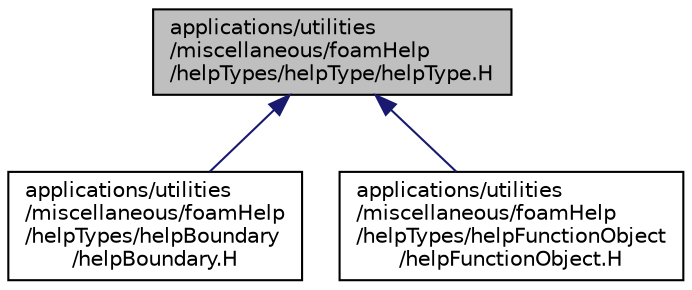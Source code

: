 digraph "applications/utilities/miscellaneous/foamHelp/helpTypes/helpType/helpType.H"
{
  bgcolor="transparent";
  edge [fontname="Helvetica",fontsize="10",labelfontname="Helvetica",labelfontsize="10"];
  node [fontname="Helvetica",fontsize="10",shape=record];
  Node1 [label="applications/utilities\l/miscellaneous/foamHelp\l/helpTypes/helpType/helpType.H",height=0.2,width=0.4,color="black", fillcolor="grey75", style="filled", fontcolor="black"];
  Node1 -> Node2 [dir="back",color="midnightblue",fontsize="10",style="solid",fontname="Helvetica"];
  Node2 [label="applications/utilities\l/miscellaneous/foamHelp\l/helpTypes/helpBoundary\l/helpBoundary.H",height=0.2,width=0.4,color="black",URL="$a04207.html"];
  Node1 -> Node3 [dir="back",color="midnightblue",fontsize="10",style="solid",fontname="Helvetica"];
  Node3 [label="applications/utilities\l/miscellaneous/foamHelp\l/helpTypes/helpFunctionObject\l/helpFunctionObject.H",height=0.2,width=0.4,color="black",URL="$a04210.html"];
}
